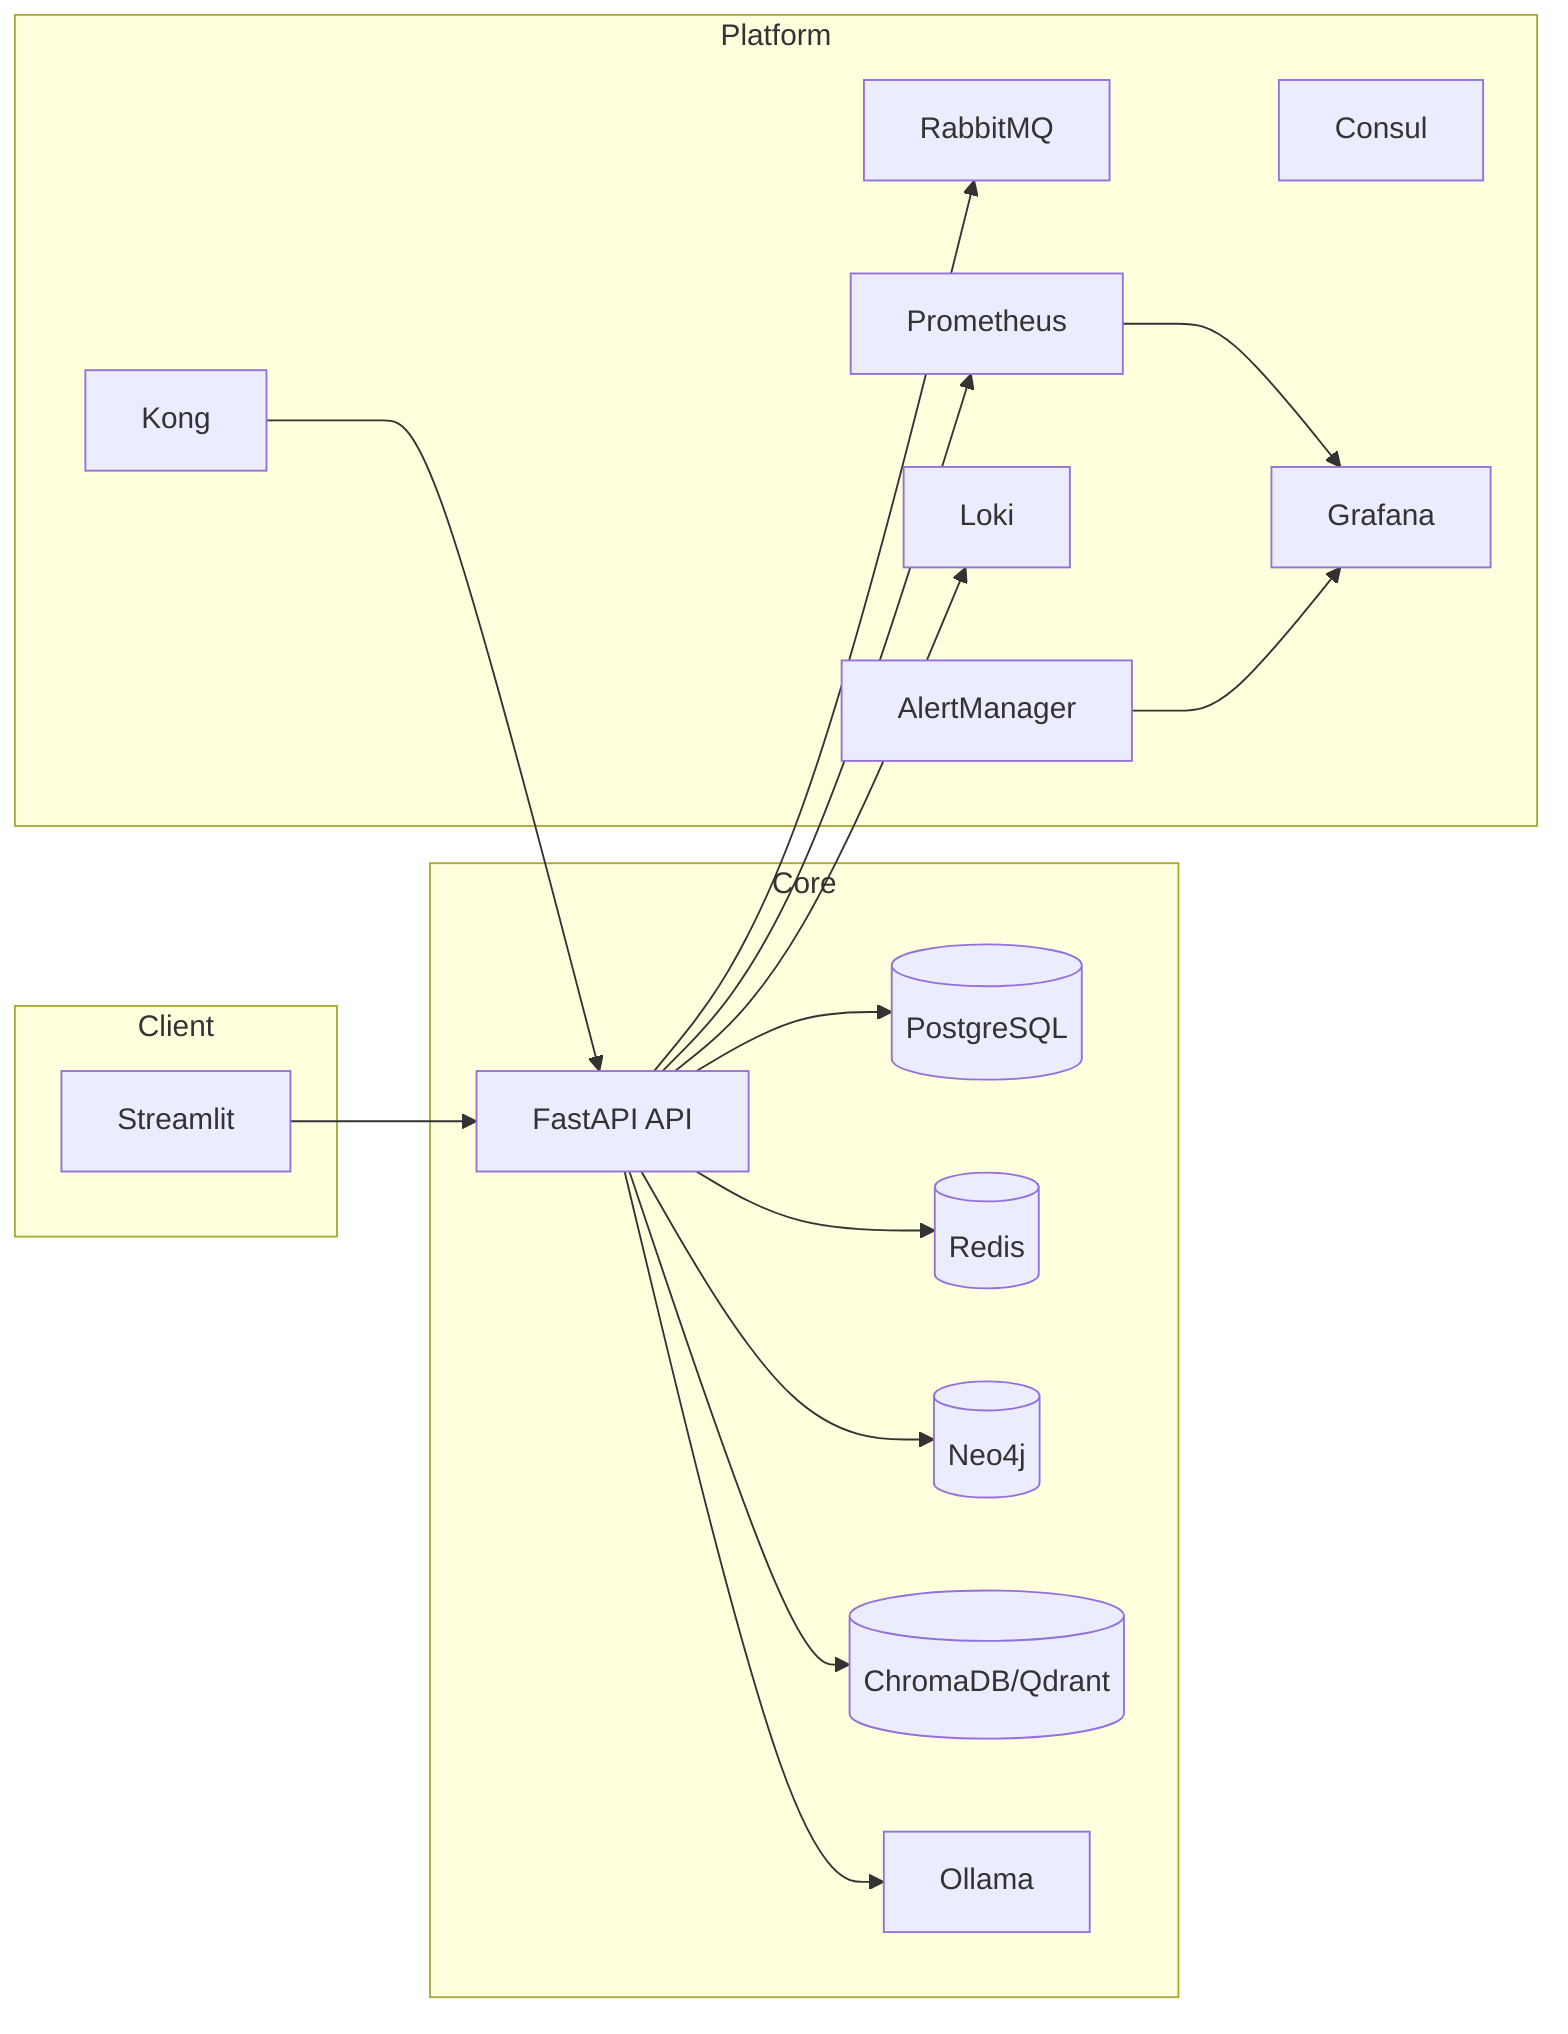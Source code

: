 %% Mermaid Containers (Current State)
flowchart LR
  subgraph Client
    FE[Streamlit]
  end
  subgraph Core
    BE[FastAPI API]
    PG[(PostgreSQL)]
    RD[(Redis)]
    NEO[(Neo4j)]
    VEC[(ChromaDB/Qdrant)]
    OLL[Ollama]
  end
  subgraph Platform
    GATE[Kong]
    CONS[Consul]
    MQ[RabbitMQ]
    MON[Prometheus]
    GRAF[Grafana]
    LOKI[Loki]
    AM[AlertManager]
  end

  FE-->BE
  BE-->PG
  BE-->RD
  BE-->NEO
  BE-->VEC
  BE-->OLL
  BE-->MQ
  GATE-->BE
  BE-->MON
  MON-->GRAF
  BE-->LOKI
  AM-->GRAF